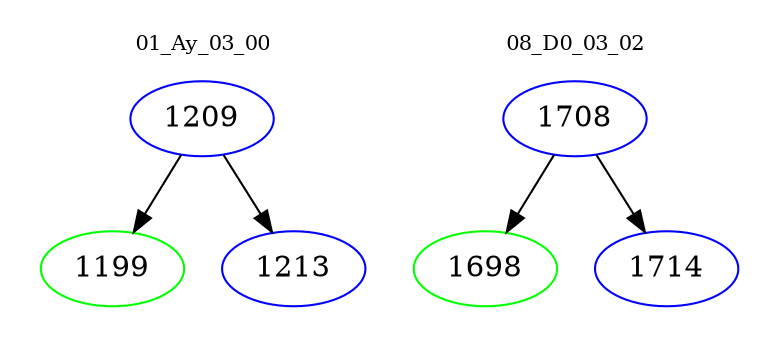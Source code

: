 digraph{
subgraph cluster_0 {
color = white
label = "01_Ay_03_00";
fontsize=10;
T0_1209 [label="1209", color="blue"]
T0_1209 -> T0_1199 [color="black"]
T0_1199 [label="1199", color="green"]
T0_1209 -> T0_1213 [color="black"]
T0_1213 [label="1213", color="blue"]
}
subgraph cluster_1 {
color = white
label = "08_D0_03_02";
fontsize=10;
T1_1708 [label="1708", color="blue"]
T1_1708 -> T1_1698 [color="black"]
T1_1698 [label="1698", color="green"]
T1_1708 -> T1_1714 [color="black"]
T1_1714 [label="1714", color="blue"]
}
}
